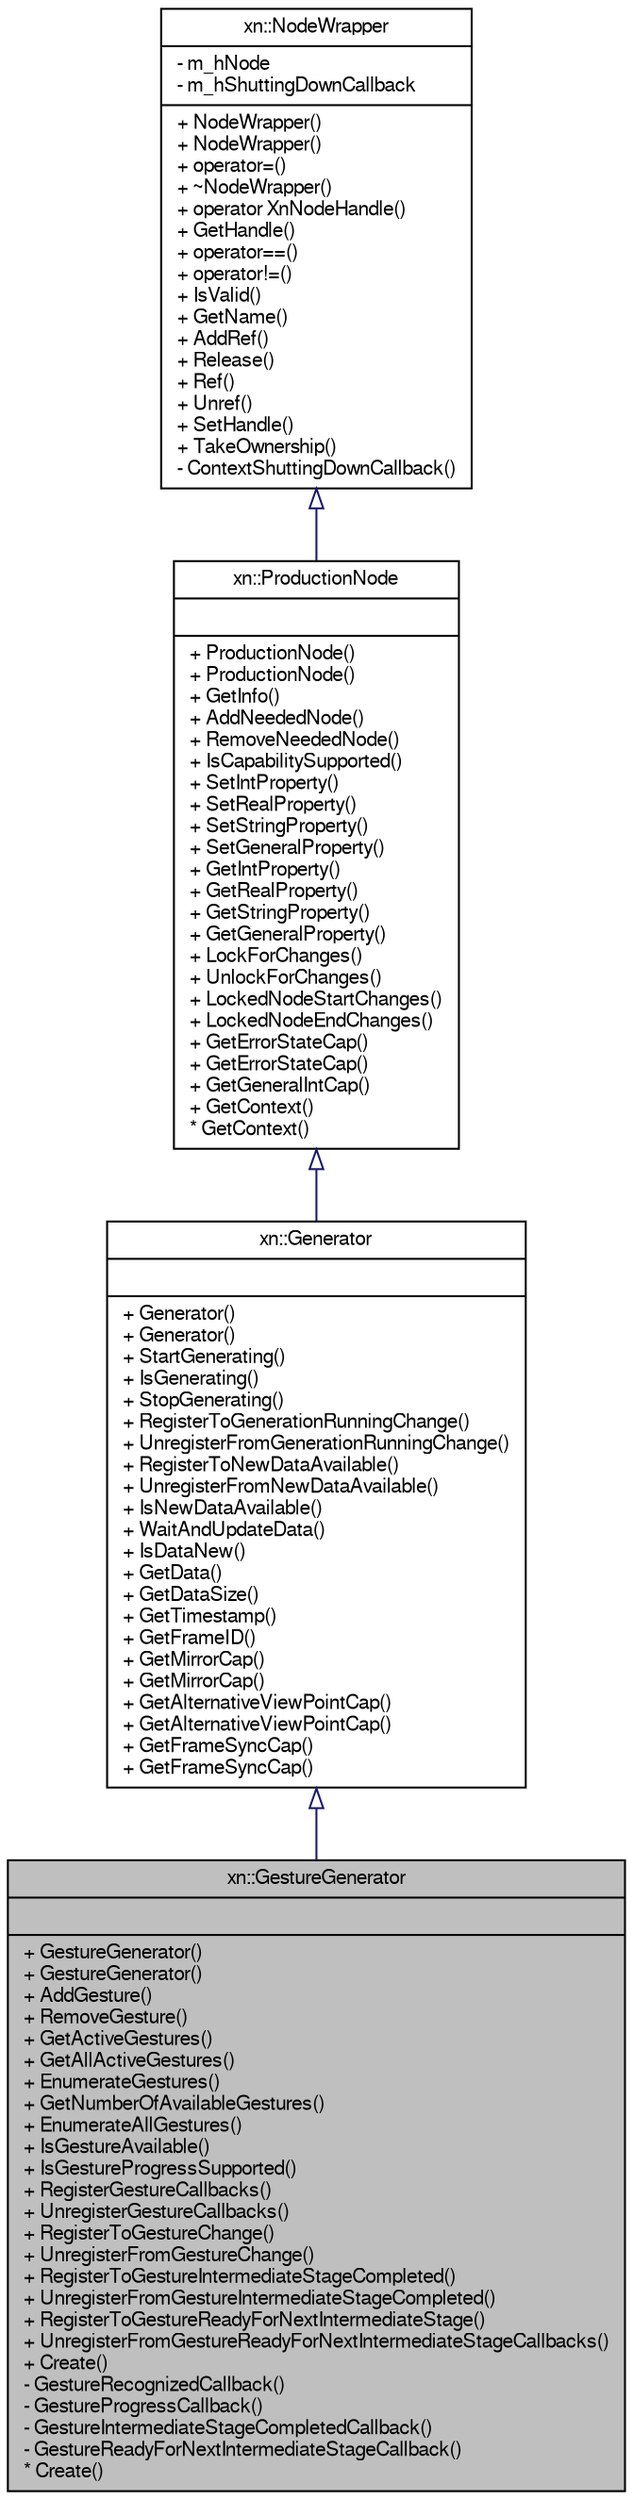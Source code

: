 digraph G
{
  edge [fontname="FreeSans",fontsize="10",labelfontname="FreeSans",labelfontsize="10"];
  node [fontname="FreeSans",fontsize="10",shape=record];
  Node1 [label="{xn::GestureGenerator\n||+ GestureGenerator()\l+ GestureGenerator()\l+ AddGesture()\l+ RemoveGesture()\l+ GetActiveGestures()\l+ GetAllActiveGestures()\l+ EnumerateGestures()\l+ GetNumberOfAvailableGestures()\l+ EnumerateAllGestures()\l+ IsGestureAvailable()\l+ IsGestureProgressSupported()\l+ RegisterGestureCallbacks()\l+ UnregisterGestureCallbacks()\l+ RegisterToGestureChange()\l+ UnregisterFromGestureChange()\l+ RegisterToGestureIntermediateStageCompleted()\l+ UnregisterFromGestureIntermediateStageCompleted()\l+ RegisterToGestureReadyForNextIntermediateStage()\l+ UnregisterFromGestureReadyForNextIntermediateStageCallbacks()\l+ Create()\l- GestureRecognizedCallback()\l- GestureProgressCallback()\l- GestureIntermediateStageCompletedCallback()\l- GestureReadyForNextIntermediateStageCallback()\l* Create()\l}",height=0.2,width=0.4,color="black", fillcolor="grey75", style="filled" fontcolor="black"];
  Node2 -> Node1 [dir=back,color="midnightblue",fontsize="10",style="solid",arrowtail="empty",fontname="FreeSans"];
  Node2 [label="{xn::Generator\n||+ Generator()\l+ Generator()\l+ StartGenerating()\l+ IsGenerating()\l+ StopGenerating()\l+ RegisterToGenerationRunningChange()\l+ UnregisterFromGenerationRunningChange()\l+ RegisterToNewDataAvailable()\l+ UnregisterFromNewDataAvailable()\l+ IsNewDataAvailable()\l+ WaitAndUpdateData()\l+ IsDataNew()\l+ GetData()\l+ GetDataSize()\l+ GetTimestamp()\l+ GetFrameID()\l+ GetMirrorCap()\l+ GetMirrorCap()\l+ GetAlternativeViewPointCap()\l+ GetAlternativeViewPointCap()\l+ GetFrameSyncCap()\l+ GetFrameSyncCap()\l}",height=0.2,width=0.4,color="black", fillcolor="white", style="filled",URL="$classxn_1_1_generator.html"];
  Node3 -> Node2 [dir=back,color="midnightblue",fontsize="10",style="solid",arrowtail="empty",fontname="FreeSans"];
  Node3 [label="{xn::ProductionNode\n||+ ProductionNode()\l+ ProductionNode()\l+ GetInfo()\l+ AddNeededNode()\l+ RemoveNeededNode()\l+ IsCapabilitySupported()\l+ SetIntProperty()\l+ SetRealProperty()\l+ SetStringProperty()\l+ SetGeneralProperty()\l+ GetIntProperty()\l+ GetRealProperty()\l+ GetStringProperty()\l+ GetGeneralProperty()\l+ LockForChanges()\l+ UnlockForChanges()\l+ LockedNodeStartChanges()\l+ LockedNodeEndChanges()\l+ GetErrorStateCap()\l+ GetErrorStateCap()\l+ GetGeneralIntCap()\l+ GetContext()\l* GetContext()\l}",height=0.2,width=0.4,color="black", fillcolor="white", style="filled",URL="$classxn_1_1_production_node.html"];
  Node4 -> Node3 [dir=back,color="midnightblue",fontsize="10",style="solid",arrowtail="empty",fontname="FreeSans"];
  Node4 [label="{xn::NodeWrapper\n|- m_hNode\l- m_hShuttingDownCallback\l|+ NodeWrapper()\l+ NodeWrapper()\l+ operator=()\l+ ~NodeWrapper()\l+ operator XnNodeHandle()\l+ GetHandle()\l+ operator==()\l+ operator!=()\l+ IsValid()\l+ GetName()\l+ AddRef()\l+ Release()\l+ Ref()\l+ Unref()\l+ SetHandle()\l+ TakeOwnership()\l- ContextShuttingDownCallback()\l}",height=0.2,width=0.4,color="black", fillcolor="white", style="filled",URL="$classxn_1_1_node_wrapper.html"];
}
